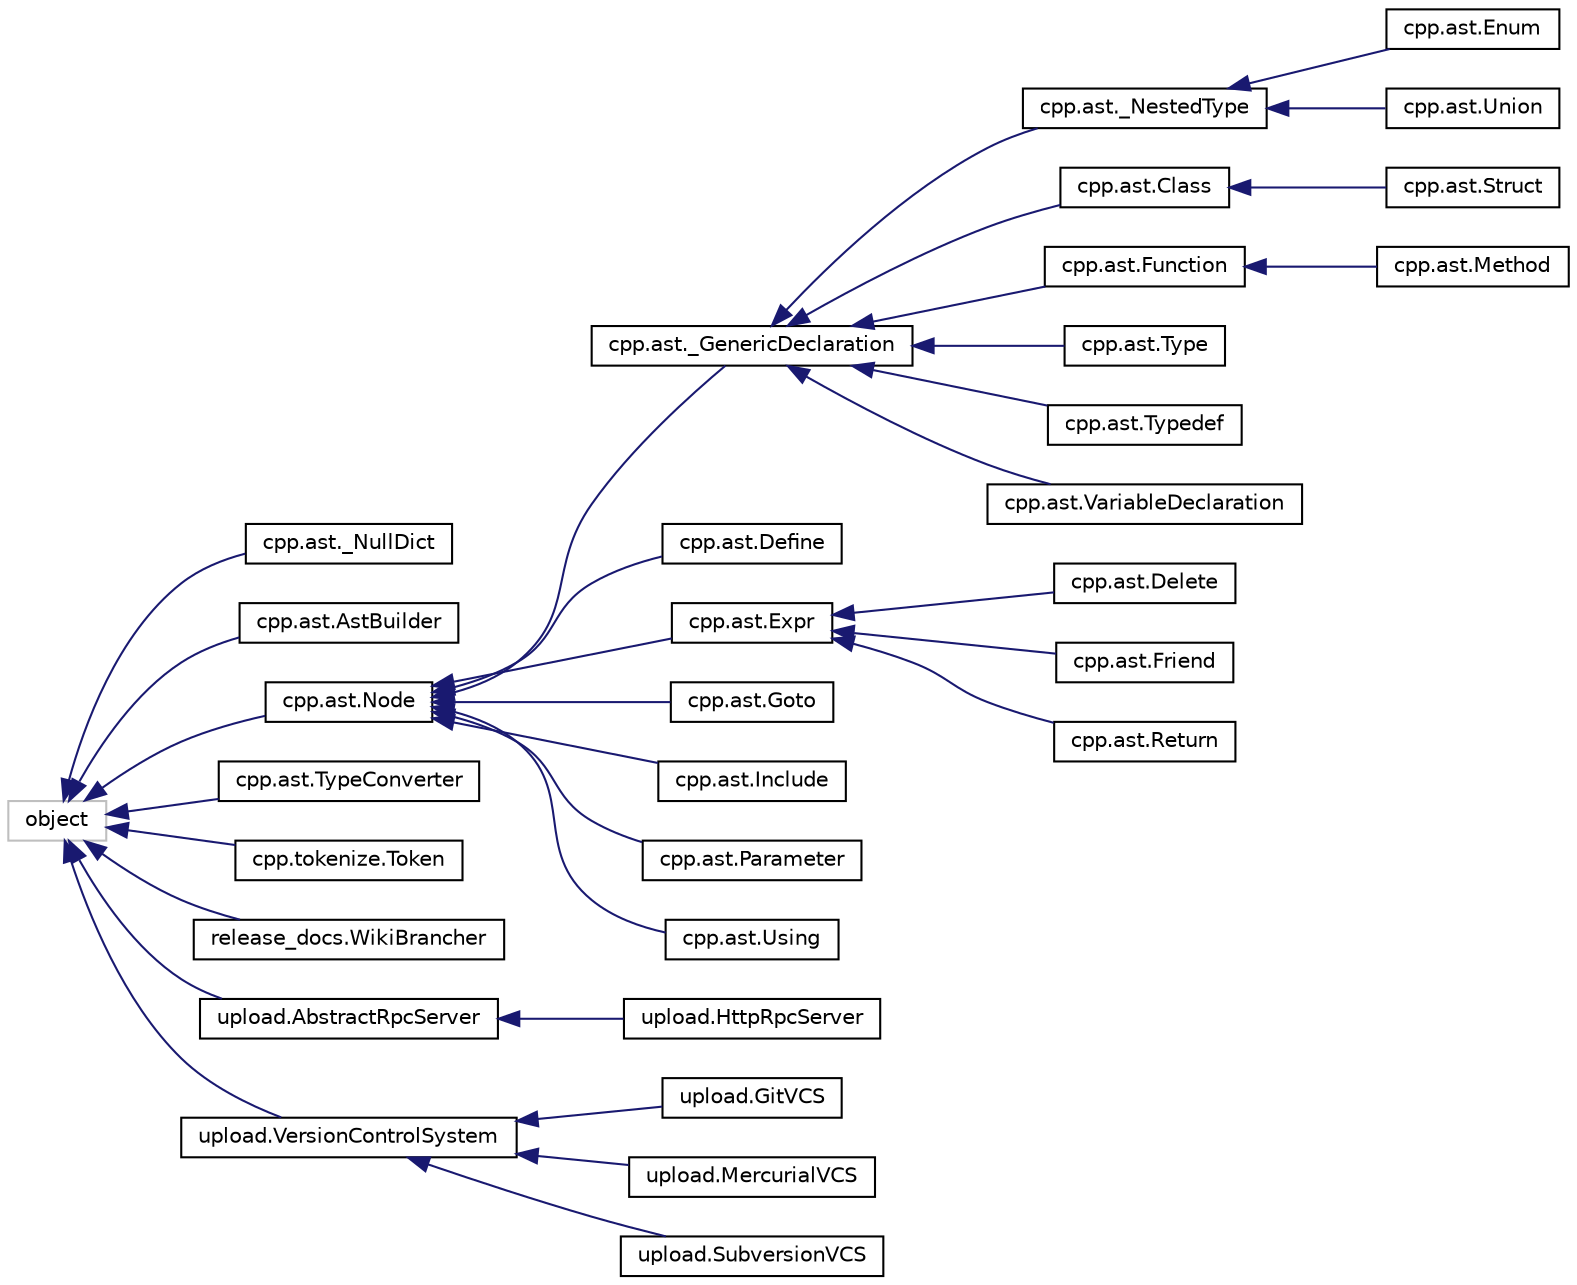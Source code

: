 digraph "Graphical Class Hierarchy"
{
  edge [fontname="Helvetica",fontsize="10",labelfontname="Helvetica",labelfontsize="10"];
  node [fontname="Helvetica",fontsize="10",shape=record];
  rankdir="LR";
  Node386 [label="object",height=0.2,width=0.4,color="grey75", fillcolor="white", style="filled"];
  Node386 -> Node0 [dir="back",color="midnightblue",fontsize="10",style="solid",fontname="Helvetica"];
  Node0 [label="cpp.ast._NullDict",height=0.2,width=0.4,color="black", fillcolor="white", style="filled",URL="$classcpp_1_1ast_1_1__NullDict.html"];
  Node386 -> Node388 [dir="back",color="midnightblue",fontsize="10",style="solid",fontname="Helvetica"];
  Node388 [label="cpp.ast.AstBuilder",height=0.2,width=0.4,color="black", fillcolor="white", style="filled",URL="$classcpp_1_1ast_1_1AstBuilder.html"];
  Node386 -> Node389 [dir="back",color="midnightblue",fontsize="10",style="solid",fontname="Helvetica"];
  Node389 [label="cpp.ast.Node",height=0.2,width=0.4,color="black", fillcolor="white", style="filled",URL="$classcpp_1_1ast_1_1Node.html"];
  Node389 -> Node390 [dir="back",color="midnightblue",fontsize="10",style="solid",fontname="Helvetica"];
  Node390 [label="cpp.ast._GenericDeclaration",height=0.2,width=0.4,color="black", fillcolor="white", style="filled",URL="$classcpp_1_1ast_1_1__GenericDeclaration.html"];
  Node390 -> Node391 [dir="back",color="midnightblue",fontsize="10",style="solid",fontname="Helvetica"];
  Node391 [label="cpp.ast._NestedType",height=0.2,width=0.4,color="black", fillcolor="white", style="filled",URL="$classcpp_1_1ast_1_1__NestedType.html"];
  Node391 -> Node392 [dir="back",color="midnightblue",fontsize="10",style="solid",fontname="Helvetica"];
  Node392 [label="cpp.ast.Enum",height=0.2,width=0.4,color="black", fillcolor="white", style="filled",URL="$classcpp_1_1ast_1_1Enum.html"];
  Node391 -> Node393 [dir="back",color="midnightblue",fontsize="10",style="solid",fontname="Helvetica"];
  Node393 [label="cpp.ast.Union",height=0.2,width=0.4,color="black", fillcolor="white", style="filled",URL="$classcpp_1_1ast_1_1Union.html"];
  Node390 -> Node394 [dir="back",color="midnightblue",fontsize="10",style="solid",fontname="Helvetica"];
  Node394 [label="cpp.ast.Class",height=0.2,width=0.4,color="black", fillcolor="white", style="filled",URL="$classcpp_1_1ast_1_1Class.html"];
  Node394 -> Node395 [dir="back",color="midnightblue",fontsize="10",style="solid",fontname="Helvetica"];
  Node395 [label="cpp.ast.Struct",height=0.2,width=0.4,color="black", fillcolor="white", style="filled",URL="$classcpp_1_1ast_1_1Struct.html"];
  Node390 -> Node396 [dir="back",color="midnightblue",fontsize="10",style="solid",fontname="Helvetica"];
  Node396 [label="cpp.ast.Function",height=0.2,width=0.4,color="black", fillcolor="white", style="filled",URL="$classcpp_1_1ast_1_1Function.html"];
  Node396 -> Node397 [dir="back",color="midnightblue",fontsize="10",style="solid",fontname="Helvetica"];
  Node397 [label="cpp.ast.Method",height=0.2,width=0.4,color="black", fillcolor="white", style="filled",URL="$classcpp_1_1ast_1_1Method.html"];
  Node390 -> Node398 [dir="back",color="midnightblue",fontsize="10",style="solid",fontname="Helvetica"];
  Node398 [label="cpp.ast.Type",height=0.2,width=0.4,color="black", fillcolor="white", style="filled",URL="$classcpp_1_1ast_1_1Type.html"];
  Node390 -> Node399 [dir="back",color="midnightblue",fontsize="10",style="solid",fontname="Helvetica"];
  Node399 [label="cpp.ast.Typedef",height=0.2,width=0.4,color="black", fillcolor="white", style="filled",URL="$classcpp_1_1ast_1_1Typedef.html"];
  Node390 -> Node400 [dir="back",color="midnightblue",fontsize="10",style="solid",fontname="Helvetica"];
  Node400 [label="cpp.ast.VariableDeclaration",height=0.2,width=0.4,color="black", fillcolor="white", style="filled",URL="$classcpp_1_1ast_1_1VariableDeclaration.html"];
  Node389 -> Node401 [dir="back",color="midnightblue",fontsize="10",style="solid",fontname="Helvetica"];
  Node401 [label="cpp.ast.Define",height=0.2,width=0.4,color="black", fillcolor="white", style="filled",URL="$classcpp_1_1ast_1_1Define.html"];
  Node389 -> Node402 [dir="back",color="midnightblue",fontsize="10",style="solid",fontname="Helvetica"];
  Node402 [label="cpp.ast.Expr",height=0.2,width=0.4,color="black", fillcolor="white", style="filled",URL="$classcpp_1_1ast_1_1Expr.html"];
  Node402 -> Node403 [dir="back",color="midnightblue",fontsize="10",style="solid",fontname="Helvetica"];
  Node403 [label="cpp.ast.Delete",height=0.2,width=0.4,color="black", fillcolor="white", style="filled",URL="$classcpp_1_1ast_1_1Delete.html"];
  Node402 -> Node404 [dir="back",color="midnightblue",fontsize="10",style="solid",fontname="Helvetica"];
  Node404 [label="cpp.ast.Friend",height=0.2,width=0.4,color="black", fillcolor="white", style="filled",URL="$classcpp_1_1ast_1_1Friend.html"];
  Node402 -> Node405 [dir="back",color="midnightblue",fontsize="10",style="solid",fontname="Helvetica"];
  Node405 [label="cpp.ast.Return",height=0.2,width=0.4,color="black", fillcolor="white", style="filled",URL="$classcpp_1_1ast_1_1Return.html"];
  Node389 -> Node406 [dir="back",color="midnightblue",fontsize="10",style="solid",fontname="Helvetica"];
  Node406 [label="cpp.ast.Goto",height=0.2,width=0.4,color="black", fillcolor="white", style="filled",URL="$classcpp_1_1ast_1_1Goto.html"];
  Node389 -> Node407 [dir="back",color="midnightblue",fontsize="10",style="solid",fontname="Helvetica"];
  Node407 [label="cpp.ast.Include",height=0.2,width=0.4,color="black", fillcolor="white", style="filled",URL="$classcpp_1_1ast_1_1Include.html"];
  Node389 -> Node408 [dir="back",color="midnightblue",fontsize="10",style="solid",fontname="Helvetica"];
  Node408 [label="cpp.ast.Parameter",height=0.2,width=0.4,color="black", fillcolor="white", style="filled",URL="$classcpp_1_1ast_1_1Parameter.html"];
  Node389 -> Node409 [dir="back",color="midnightblue",fontsize="10",style="solid",fontname="Helvetica"];
  Node409 [label="cpp.ast.Using",height=0.2,width=0.4,color="black", fillcolor="white", style="filled",URL="$classcpp_1_1ast_1_1Using.html"];
  Node386 -> Node410 [dir="back",color="midnightblue",fontsize="10",style="solid",fontname="Helvetica"];
  Node410 [label="cpp.ast.TypeConverter",height=0.2,width=0.4,color="black", fillcolor="white", style="filled",URL="$classcpp_1_1ast_1_1TypeConverter.html"];
  Node386 -> Node411 [dir="back",color="midnightblue",fontsize="10",style="solid",fontname="Helvetica"];
  Node411 [label="cpp.tokenize.Token",height=0.2,width=0.4,color="black", fillcolor="white", style="filled",URL="$classcpp_1_1tokenize_1_1Token.html"];
  Node386 -> Node412 [dir="back",color="midnightblue",fontsize="10",style="solid",fontname="Helvetica"];
  Node412 [label="release_docs.WikiBrancher",height=0.2,width=0.4,color="black", fillcolor="white", style="filled",URL="$classrelease__docs_1_1WikiBrancher.html"];
  Node386 -> Node413 [dir="back",color="midnightblue",fontsize="10",style="solid",fontname="Helvetica"];
  Node413 [label="upload.AbstractRpcServer",height=0.2,width=0.4,color="black", fillcolor="white", style="filled",URL="$classupload_1_1AbstractRpcServer.html"];
  Node413 -> Node414 [dir="back",color="midnightblue",fontsize="10",style="solid",fontname="Helvetica"];
  Node414 [label="upload.HttpRpcServer",height=0.2,width=0.4,color="black", fillcolor="white", style="filled",URL="$classupload_1_1HttpRpcServer.html",tooltip="elif e.code >= 500 and e.code < 600: Server Error - try again."];
  Node386 -> Node415 [dir="back",color="midnightblue",fontsize="10",style="solid",fontname="Helvetica"];
  Node415 [label="upload.VersionControlSystem",height=0.2,width=0.4,color="black", fillcolor="white", style="filled",URL="$classupload_1_1VersionControlSystem.html"];
  Node415 -> Node416 [dir="back",color="midnightblue",fontsize="10",style="solid",fontname="Helvetica"];
  Node416 [label="upload.GitVCS",height=0.2,width=0.4,color="black", fillcolor="white", style="filled",URL="$classupload_1_1GitVCS.html"];
  Node415 -> Node417 [dir="back",color="midnightblue",fontsize="10",style="solid",fontname="Helvetica"];
  Node417 [label="upload.MercurialVCS",height=0.2,width=0.4,color="black", fillcolor="white", style="filled",URL="$classupload_1_1MercurialVCS.html"];
  Node415 -> Node418 [dir="back",color="midnightblue",fontsize="10",style="solid",fontname="Helvetica"];
  Node418 [label="upload.SubversionVCS",height=0.2,width=0.4,color="black", fillcolor="white", style="filled",URL="$classupload_1_1SubversionVCS.html"];
}
